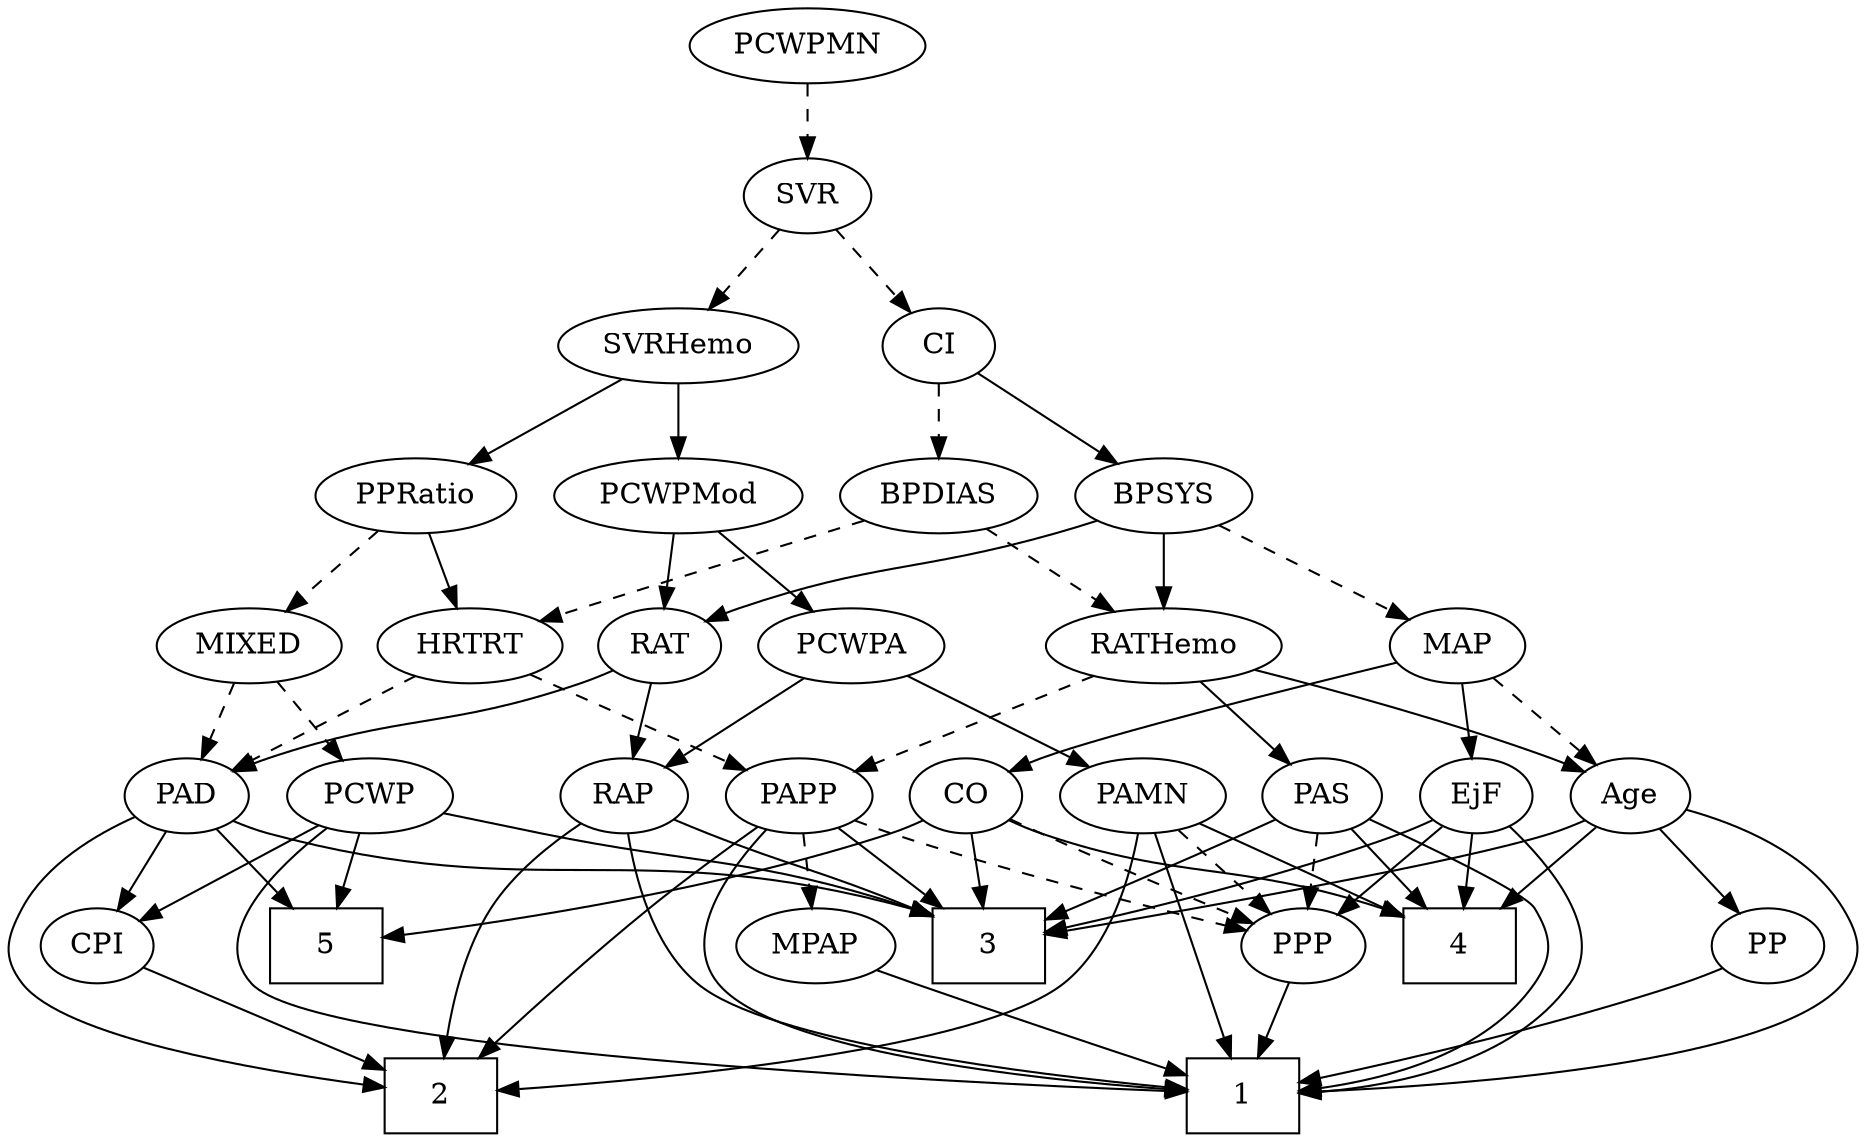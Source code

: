 strict digraph {
	graph [bb="0,0,897.8,540"];
	node [label="\N"];
	1	[height=0.5,
		pos="313,18",
		shape=box,
		width=0.75];
	2	[height=0.5,
		pos="690,18",
		shape=box,
		width=0.75];
	3	[height=0.5,
		pos="395,90",
		shape=box,
		width=0.75];
	4	[height=0.5,
		pos="175,90",
		shape=box,
		width=0.75];
	5	[height=0.5,
		pos="783,90",
		shape=box,
		width=0.75];
	RAP	[height=0.5,
		pos="570,162",
		width=0.77632];
	RAP -> 1	[pos="e,340.39,21.098 572.76,143.83 574.9,123.9 575.01,91.292 557,72 529.32,42.343 411.68,27.721 350.43,22.002",
		style=solid];
	RAP -> 2	[pos="e,689.29,36.165 594.96,153.45 616.85,145.57 647.91,131.07 666,108 679.85,90.336 685.73,65.313 688.21,46.296",
		style=solid];
	RAP -> 3	[pos="e,422.18,100.85 548.19,150.7 543.22,148.43 537.95,146.09 533,144 498.94,129.65 459.52,114.67 431.56,104.31",
		style=solid];
	PAS	[height=0.5,
		pos="253,162",
		width=0.75];
	PAS -> 1	[pos="e,285.9,33.612 247.73,144.01 242.94,125.39 238.14,95.094 249,72 255.18,58.869 266.38,47.874 277.7,39.364",
		style=solid];
	PAS -> 3	[pos="e,367.75,104.43 274.26,150.52 296.54,139.53 331.97,122.07 358.7,108.9",
		style=solid];
	PAS -> 4	[pos="e,193.96,108.02 237.59,147.17 227.32,137.95 213.55,125.6 201.55,114.82",
		style=solid];
	PPP	[height=0.5,
		pos="285,90",
		width=0.75];
	PAS -> PPP	[pos="e,277.47,107.47 260.58,144.41 264.37,136.13 269.03,125.92 273.27,116.66",
		style=dashed];
	PAD	[height=0.5,
		pos="796,162",
		width=0.79437];
	PAD -> 2	[pos="e,717.05,22.086 822.21,154.41 844.89,147.17 876.27,133.08 891,108 899.1,94.203 900.77,84.674 891,72 871.12,46.205 779.38,30.439 \
726.98,23.382",
		style=solid];
	PAD -> 3	[pos="e,422.28,97.966 774.31,149.97 769.08,147.69 763.43,145.52 758,144 633.33,109.19 596.46,130.52 469,108 456.95,105.87 443.91,103.05 \
432.19,100.32",
		style=solid];
	PAD -> 5	[pos="e,786.21,108.28 792.85,144.05 791.42,136.35 789.69,127.03 788.08,118.36",
		style=solid];
	CPI	[height=0.5,
		pos="855,90",
		width=0.75];
	PAD -> CPI	[pos="e,842.22,106.16 808.8,145.81 816.61,136.55 826.75,124.52 835.53,114.09",
		style=solid];
	PAMN	[height=0.5,
		pos="334,162",
		width=1.011];
	PAMN -> 1	[pos="e,315.61,36.183 331.53,143.93 328.93,126.02 324.72,97.022 321,72 319.75,63.586 318.37,54.424 317.12,46.12",
		style=solid];
	PAMN -> 2	[pos="e,662.62,30.424 361.37,149.86 367.13,147.74 373.22,145.66 379,144 456.56,121.67 486.72,147.7 557,108 575.9,97.325 572.83,85.275 \
590,72 609.37,57.025 633.58,44.071 653.32,34.719",
		style=solid];
	PAMN -> 4	[pos="e,202.09,102.93 307.74,149.44 281.51,137.89 240.97,120.04 211.59,107.11",
		style=solid];
	PAMN -> PPP	[pos="e,295.97,106.67 322.64,144.76 316.43,135.89 308.62,124.74 301.72,114.89",
		style=dashed];
	PCWP	[height=0.5,
		pos="714,162",
		width=0.97491];
	PCWP -> 1	[pos="e,340.03,20.939 696.5,146.2 671.9,126.2 624.96,90.88 579,72 501.37,40.112 402.91,26.936 350.24,21.874",
		style=solid];
	PCWP -> 3	[pos="e,422.04,97.3 682.26,154.27 635.52,144.33 545.46,125.05 469,108 456.96,105.31 443.83,102.32 432.02,99.603",
		style=solid];
	PCWP -> 5	[pos="e,765.79,108.46 729.31,145.46 737.92,136.73 748.86,125.63 758.62,115.74",
		style=solid];
	PCWP -> CPI	[pos="e,833.84,101.51 738.24,148.97 762.22,137.06 798.99,118.8 824.85,105.97",
		style=solid];
	PCWPMod	[height=0.5,
		pos="534,306",
		width=1.4443];
	PCWPA	[height=0.5,
		pos="460,234",
		width=1.1555];
	PCWPMod -> PCWPA	[pos="e,476.56,250.67 516.84,288.76 507.08,279.53 494.71,267.83 484,257.7",
		style=solid];
	RAT	[height=0.5,
		pos="547,234",
		width=0.75827];
	PCWPMod -> RAT	[pos="e,543.82,252.1 537.21,287.7 538.65,279.98 540.37,270.71 541.96,262.11",
		style=solid];
	PCWPA -> RAP	[pos="e,550.81,175.21 482.53,218.67 499.81,207.67 523.76,192.42 542.23,180.67",
		style=solid];
	PCWPA -> PAMN	[pos="e,357.25,175.92 435.41,219.34 415.6,208.34 387.62,192.79 366.06,180.81",
		style=solid];
	PCWPMN	[height=0.5,
		pos="478,522",
		width=1.3902];
	SVR	[height=0.5,
		pos="478,450",
		width=0.77632];
	PCWPMN -> SVR	[pos="e,478,468.1 478,503.7 478,495.98 478,486.71 478,478.11",
		style=dashed];
	CO	[height=0.5,
		pos="415,162",
		width=0.75];
	CO -> 3	[pos="e,399.94,108.28 410.16,144.05 407.93,136.26 405.23,126.82 402.74,118.08",
		style=solid];
	CO -> 4	[pos="e,202.17,97.39 393.96,150.26 389.12,148.02 383.94,145.79 379,144 348.42,132.92 261.96,111.67 211.95,99.722",
		style=solid];
	CO -> 5	[pos="e,755.73,92.738 435.54,150.08 440.5,147.79 445.85,145.59 451,144 554.85,111.9 683.3,98.458 745.6,93.513",
		style=solid];
	CO -> PPP	[pos="e,305.6,102.09 394.69,150.06 373.16,138.47 338.95,120.05 314.46,106.86",
		style=dashed];
	CI	[height=0.5,
		pos="422,378",
		width=0.75];
	BPSYS	[height=0.5,
		pos="324,306",
		width=1.0471];
	CI -> BPSYS	[pos="e,344.23,321.45 404.03,364.16 389.63,353.88 369.16,339.25 352.52,327.37",
		style=solid];
	BPDIAS	[height=0.5,
		pos="422,306",
		width=1.1735];
	CI -> BPDIAS	[pos="e,422,324.1 422,359.7 422,351.98 422,342.71 422,334.11",
		style=dashed];
	SVRHemo	[height=0.5,
		pos="534,378",
		width=1.3902];
	SVRHemo -> PCWPMod	[pos="e,534,324.1 534,359.7 534,351.98 534,342.71 534,334.11",
		style=solid];
	PPRatio	[height=0.5,
		pos="644,306",
		width=1.1013];
	SVRHemo -> PPRatio	[pos="e,621.94,321.04 557.6,361.98 573.83,351.65 595.56,337.83 613.16,326.63",
		style=solid];
	MIXED	[height=0.5,
		pos="730,234",
		width=1.1193];
	MIXED -> PAD	[pos="e,781.99,177.86 744.98,217.12 753.83,207.73 765.17,195.7 774.91,185.36",
		style=dashed];
	MIXED -> PCWP	[pos="e,717.95,180.28 726.13,216.05 724.35,208.26 722.19,198.82 720.19,190.08",
		style=dashed];
	RATHemo	[height=0.5,
		pos="324,234",
		width=1.3721];
	BPSYS -> RATHemo	[pos="e,324,252.1 324,287.7 324,279.98 324,270.71 324,262.11",
		style=solid];
	MAP	[height=0.5,
		pos="221,234",
		width=0.84854];
	BPSYS -> MAP	[pos="e,240.42,248.2 303.16,290.83 287.54,280.22 266.01,265.59 248.9,253.96",
		style=dashed];
	BPSYS -> RAT	[pos="e,525.96,245.75 352.69,294.13 358.7,291.99 365.03,289.84 371,288 432.39,269.05 450.57,273.81 511,252 512.85,251.33 514.74,250.6 \
516.63,249.83",
		style=solid];
	HRTRT	[height=0.5,
		pos="632,234",
		width=1.1013];
	BPDIAS -> HRTRT	[pos="e,601.45,245.69 454.09,294.27 460.36,292.19 466.89,290.02 473,288 521.84,271.87 534.25,268.43 583,252 585.89,251.02 588.88,250.01 \
591.88,248.98",
		style=dashed];
	BPDIAS -> RATHemo	[pos="e,345.43,250.31 401.22,290.15 387.37,280.27 368.97,267.12 353.61,256.15",
		style=dashed];
	HRTRT -> PAD	[pos="e,773.53,173.15 660.35,221.29 685.94,210.67 724.58,194.5 758,180 760.05,179.11 762.15,178.19 764.27,177.26",
		style=dashed];
	PAPP	[height=0.5,
		pos="492,162",
		width=0.88464];
	HRTRT -> PAPP	[pos="e,515.19,174.6 606.32,220.16 583.22,208.61 549.19,191.59 524.26,179.13",
		style=dashed];
	RATHemo -> PAS	[pos="e,267.45,177.25 307.53,216.76 297.78,207.14 285.29,194.84 274.74,184.43",
		style=solid];
	RATHemo -> PAPP	[pos="e,466.98,173.42 355.21,220 384.32,207.87 427.66,189.81 457.72,177.28",
		style=dashed];
	Age	[height=0.5,
		pos="109,162",
		width=0.75];
	RATHemo -> Age	[pos="e,130.09,173.62 285.68,222.4 241.23,209.97 170.74,189.82 145,180 143.16,179.3 141.28,178.54 139.4,177.75",
		style=solid];
	MAP -> CO	[pos="e,393.88,173.54 246.14,223.23 252.59,220.8 259.53,218.25 266,216 315.78,198.68 329.95,199.3 379,180 380.83,179.28 382.7,178.51 384.58,\
177.71",
		style=solid];
	MAP -> Age	[pos="e,128.01,174.88 200.72,220.32 182.79,209.12 156.47,192.67 136.62,180.26",
		style=dashed];
	EjF	[height=0.5,
		pos="181,162",
		width=0.75];
	MAP -> EjF	[pos="e,190.23,179.15 211.72,216.76 206.83,208.19 200.71,197.49 195.23,187.9",
		style=solid];
	MPAP	[height=0.5,
		pos="513,90",
		width=0.97491];
	MPAP -> 1	[pos="e,340.13,28.494 484.77,79.119 449.48,66.769 389,45.598 350.03,31.959",
		style=solid];
	CPI -> 2	[pos="e,717.35,29.764 833.76,78.75 828.93,76.48 823.81,74.12 819,72 788.16,58.394 752.71,43.913 726.79,33.532",
		style=solid];
	PP	[height=0.5,
		pos="27,90",
		width=0.75];
	PP -> 1	[pos="e,285.76,23.242 48.86,79.083 54.973,76.545 61.675,73.978 68,72 140.17,49.434 227.23,33.085 275.73,24.909",
		style=solid];
	PPP -> 1	[pos="e,306.02,36.447 291.64,72.411 294.82,64.454 298.71,54.722 302.3,45.756",
		style=solid];
	PAPP -> 1	[pos="e,340.15,26.505 484.25,144.53 474.32,124.97 455.44,92.419 431,72 407.22,52.13 374.79,38.282 349.95,29.737",
		style=solid];
	PAPP -> 2	[pos="e,673.32,36.053 515.87,150.03 536.29,140.19 566.09,124.77 590,108 617.89,88.446 646.62,62.115 666.08,43.173",
		style=solid];
	PAPP -> 3	[pos="e,418.58,108.02 472.84,147.17 459.7,137.69 441.96,124.89 426.74,113.9",
		style=solid];
	PAPP -> MPAP	[pos="e,507.82,108.28 497.08,144.05 499.42,136.26 502.25,126.82 504.88,118.08",
		style=dashed];
	PAPP -> PPP	[pos="e,309.41,98.092 467.42,150.41 462.04,148.21 456.35,145.96 451,144 405.95,127.5 353.01,111.1 319.24,101.01",
		style=dashed];
	SVR -> CI	[pos="e,434.39,394.49 465.57,433.46 458.25,424.31 448.84,412.55 440.65,402.31",
		style=dashed];
	SVR -> SVRHemo	[pos="e,520.83,395.47 490.43,433.46 497.48,424.65 506.46,413.43 514.43,403.46",
		style=dashed];
	RAT -> RAP	[pos="e,564.48,179.79 552.57,216.05 555.2,208.06 558.39,198.33 561.33,189.4",
		style=solid];
	RAT -> PAD	[pos="e,774.22,173.72 567.97,222.07 572.82,219.84 578.02,217.66 583,216 658.32,190.87 682.42,204.36 758,180 760.26,179.27 762.57,178.45 \
764.88,177.57",
		style=solid];
	PPRatio -> MIXED	[pos="e,711.38,250.16 662.66,289.81 674.61,280.09 690.29,267.32 703.51,256.56",
		style=dashed];
	PPRatio -> HRTRT	[pos="e,634.93,252.1 641.03,287.7 639.71,279.98 638.12,270.71 636.65,262.11",
		style=solid];
	Age -> 1	[pos="e,285.71,18.811 108.22,143.89 108.28,124 111.51,91.442 130,72 167.95,32.092 233.95,21.676 275.46,19.271",
		style=solid];
	Age -> 3	[pos="e,367.97,97.373 129.59,150.24 134.54,147.95 139.88,145.7 145,144 220.75,118.77 242.98,124.94 321,108 333.06,105.38 346.19,102.41 \
357.99,99.685",
		style=solid];
	Age -> 4	[pos="e,158.93,108.04 123,146.15 131.38,137.26 142.24,125.74 151.87,115.53",
		style=solid];
	Age -> PP	[pos="e,42.888,104.56 92.799,147.17 80.817,136.94 64.309,122.85 50.825,111.34",
		style=solid];
	EjF -> 1	[pos="e,285.71,18.155 165.7,147.12 147.36,128.79 121.2,96.026 139,72 170.3,29.749 234.49,20.038 275.55,18.412",
		style=solid];
	EjF -> 3	[pos="e,367.74,97.739 202.09,150.39 206.93,148.14 212.09,145.88 217,144 264.76,125.73 321.66,109.76 358.04,100.25",
		style=solid];
	EjF -> 4	[pos="e,176.47,108.1 179.52,143.7 178.86,135.98 178.06,126.71 177.32,118.11",
		style=solid];
	EjF -> PPP	[pos="e,266.57,103.41 199.59,148.49 215.86,137.54 239.69,121.49 258.05,109.14",
		style=solid];
}
